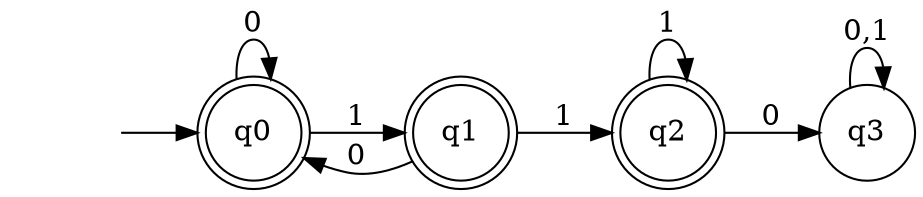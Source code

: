digraph DFA_not_110 {
    rankdir=LR;
    
    // Node styles
    node [shape = doublecircle]; q0 q1 q2;
    node [shape = circle]; q3;
    
    // Initial state arrow
    node [shape = none]; "";
    "" -> q0;
    
    // State labels
    q0 [label="q0"];
    q1 [label="q1"];
    q2 [label="q2"];
    q3 [label="q3"];
    
    // Transitions
    q0 -> q0 [label="0"];
    q0 -> q1 [label="1"];
    q1 -> q0 [label="0"];
    q1 -> q2 [label="1"];
    q2 -> q3 [label="0"];
    q2 -> q2 [label="1"];
    q3 -> q3 [label="0,1"];
}
